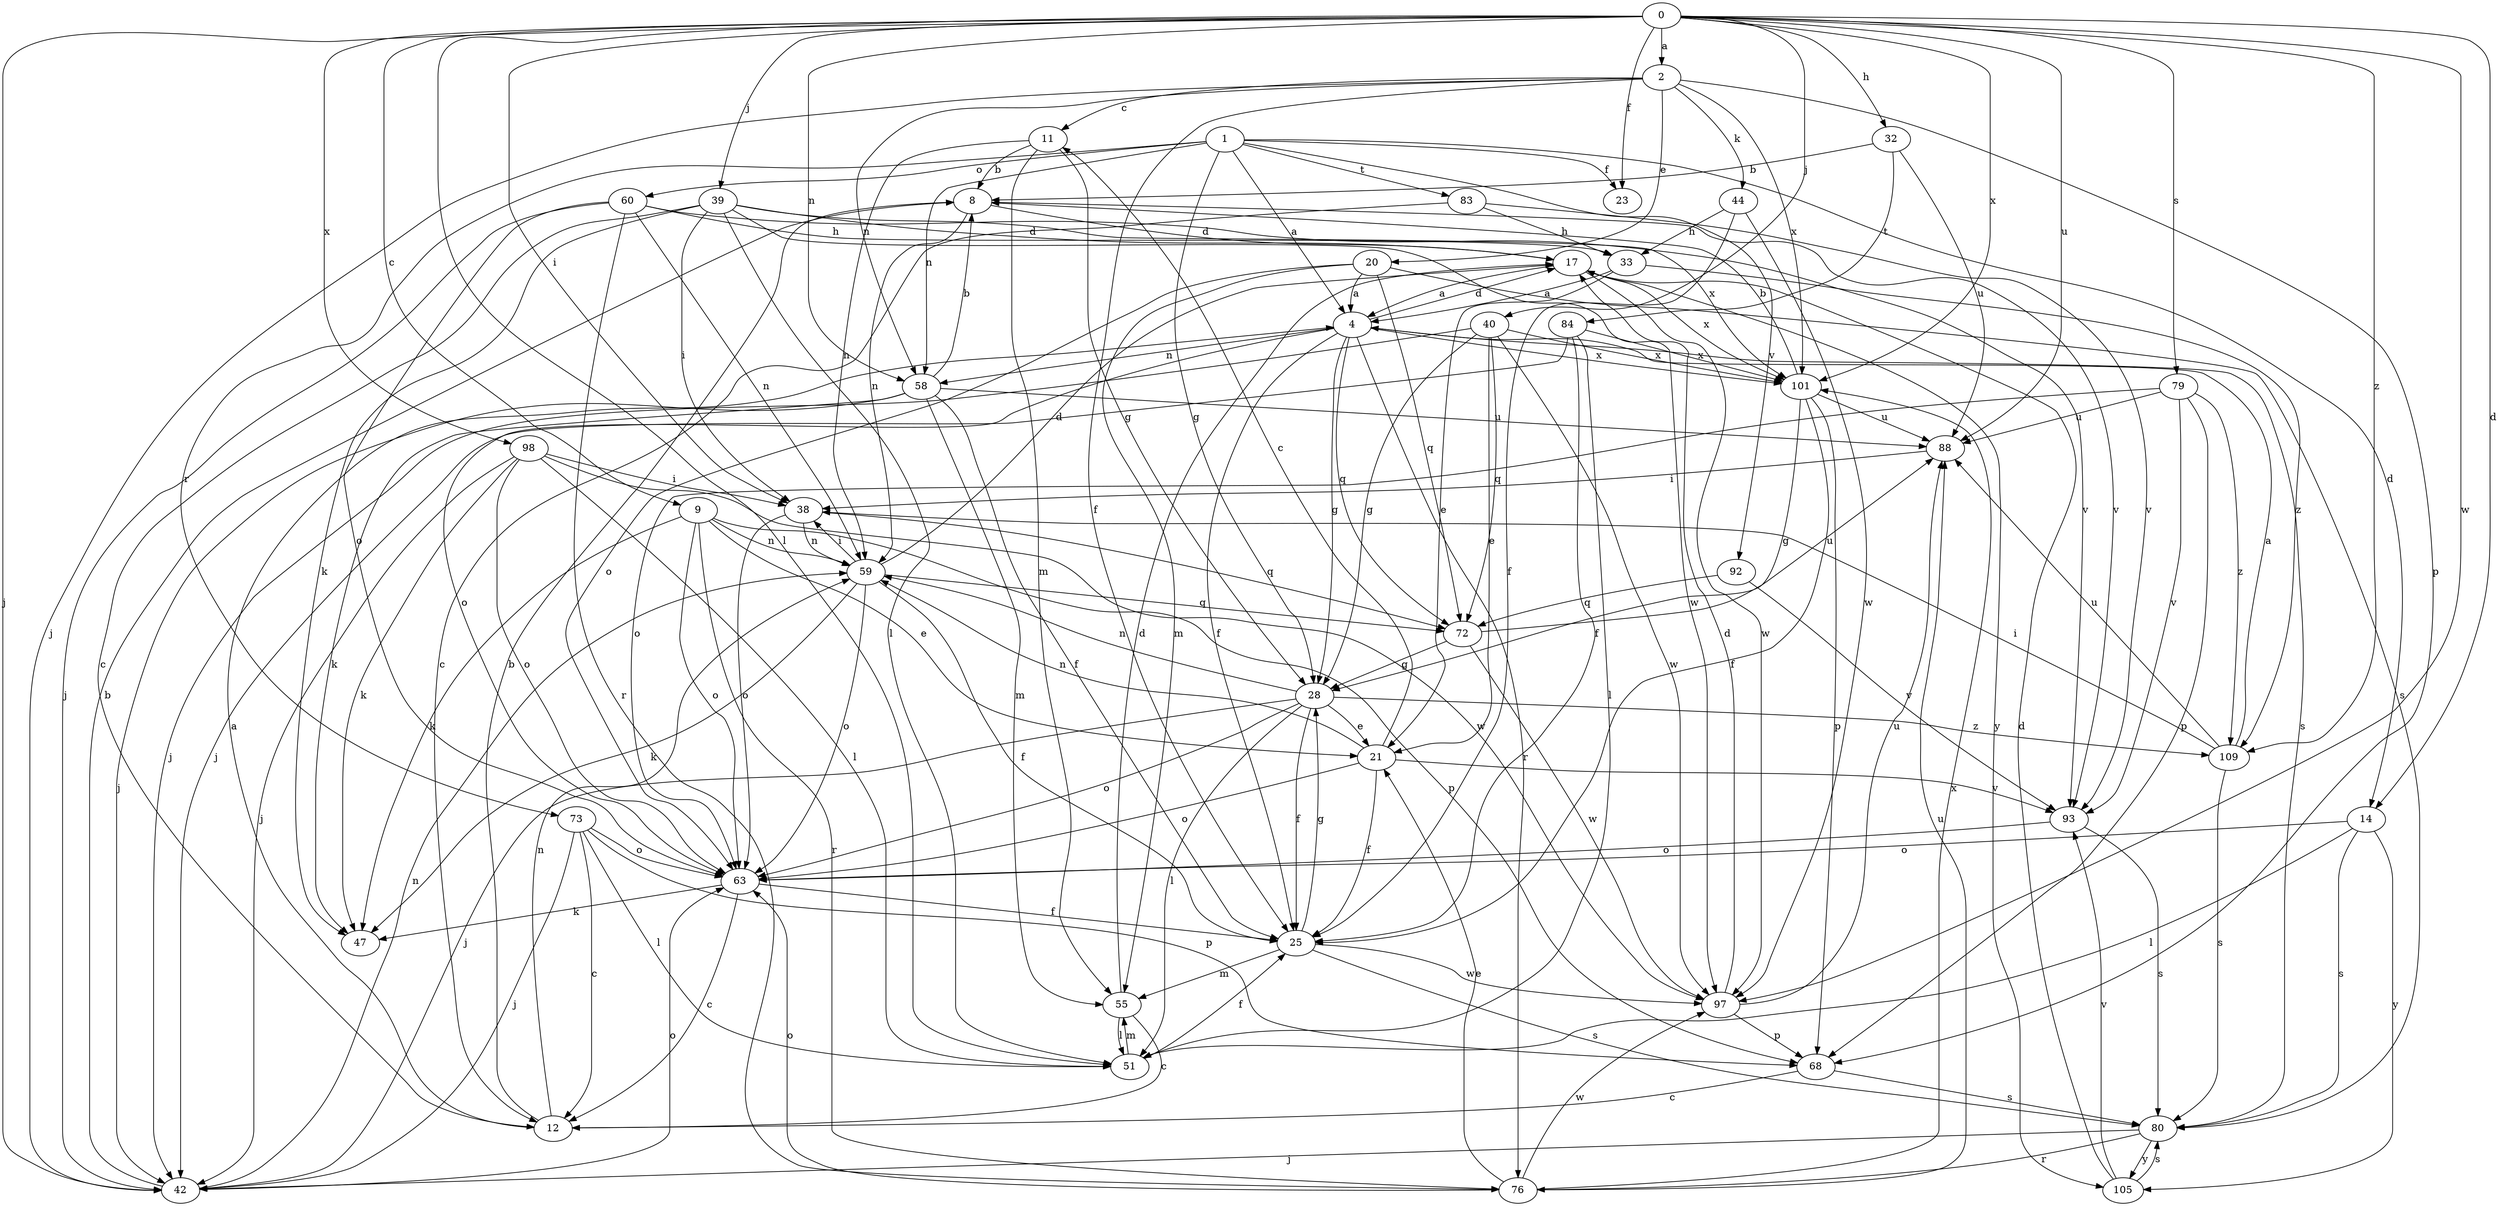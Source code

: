 strict digraph  {
0;
1;
2;
4;
8;
9;
11;
12;
14;
17;
20;
21;
23;
25;
28;
32;
33;
38;
39;
40;
42;
44;
47;
51;
55;
58;
59;
60;
63;
68;
72;
73;
76;
79;
80;
83;
84;
88;
92;
93;
97;
98;
101;
105;
109;
0 -> 2  [label=a];
0 -> 9  [label=c];
0 -> 14  [label=d];
0 -> 23  [label=f];
0 -> 32  [label=h];
0 -> 38  [label=i];
0 -> 39  [label=j];
0 -> 40  [label=j];
0 -> 42  [label=j];
0 -> 51  [label=l];
0 -> 58  [label=n];
0 -> 79  [label=s];
0 -> 88  [label=u];
0 -> 97  [label=w];
0 -> 98  [label=x];
0 -> 101  [label=x];
0 -> 109  [label=z];
1 -> 4  [label=a];
1 -> 14  [label=d];
1 -> 23  [label=f];
1 -> 28  [label=g];
1 -> 58  [label=n];
1 -> 60  [label=o];
1 -> 73  [label=r];
1 -> 83  [label=t];
1 -> 92  [label=v];
2 -> 11  [label=c];
2 -> 20  [label=e];
2 -> 25  [label=f];
2 -> 42  [label=j];
2 -> 44  [label=k];
2 -> 58  [label=n];
2 -> 68  [label=p];
2 -> 101  [label=x];
4 -> 17  [label=d];
4 -> 25  [label=f];
4 -> 28  [label=g];
4 -> 58  [label=n];
4 -> 63  [label=o];
4 -> 72  [label=q];
4 -> 76  [label=r];
4 -> 80  [label=s];
4 -> 101  [label=x];
8 -> 17  [label=d];
8 -> 59  [label=n];
8 -> 93  [label=v];
9 -> 21  [label=e];
9 -> 47  [label=k];
9 -> 59  [label=n];
9 -> 63  [label=o];
9 -> 68  [label=p];
9 -> 76  [label=r];
11 -> 8  [label=b];
11 -> 28  [label=g];
11 -> 55  [label=m];
11 -> 59  [label=n];
12 -> 4  [label=a];
12 -> 8  [label=b];
12 -> 59  [label=n];
14 -> 51  [label=l];
14 -> 63  [label=o];
14 -> 80  [label=s];
14 -> 105  [label=y];
17 -> 4  [label=a];
17 -> 97  [label=w];
17 -> 101  [label=x];
17 -> 105  [label=y];
20 -> 4  [label=a];
20 -> 55  [label=m];
20 -> 63  [label=o];
20 -> 72  [label=q];
20 -> 80  [label=s];
21 -> 11  [label=c];
21 -> 25  [label=f];
21 -> 59  [label=n];
21 -> 63  [label=o];
21 -> 93  [label=v];
25 -> 28  [label=g];
25 -> 55  [label=m];
25 -> 80  [label=s];
25 -> 97  [label=w];
28 -> 21  [label=e];
28 -> 25  [label=f];
28 -> 42  [label=j];
28 -> 51  [label=l];
28 -> 59  [label=n];
28 -> 63  [label=o];
28 -> 109  [label=z];
32 -> 8  [label=b];
32 -> 84  [label=t];
32 -> 88  [label=u];
33 -> 4  [label=a];
33 -> 21  [label=e];
33 -> 109  [label=z];
38 -> 59  [label=n];
38 -> 63  [label=o];
38 -> 72  [label=q];
39 -> 12  [label=c];
39 -> 17  [label=d];
39 -> 38  [label=i];
39 -> 47  [label=k];
39 -> 51  [label=l];
39 -> 97  [label=w];
39 -> 101  [label=x];
40 -> 21  [label=e];
40 -> 28  [label=g];
40 -> 42  [label=j];
40 -> 72  [label=q];
40 -> 97  [label=w];
40 -> 101  [label=x];
42 -> 8  [label=b];
42 -> 59  [label=n];
42 -> 63  [label=o];
44 -> 25  [label=f];
44 -> 33  [label=h];
44 -> 97  [label=w];
51 -> 25  [label=f];
51 -> 55  [label=m];
55 -> 12  [label=c];
55 -> 17  [label=d];
55 -> 51  [label=l];
58 -> 8  [label=b];
58 -> 25  [label=f];
58 -> 42  [label=j];
58 -> 47  [label=k];
58 -> 55  [label=m];
58 -> 88  [label=u];
59 -> 17  [label=d];
59 -> 25  [label=f];
59 -> 38  [label=i];
59 -> 47  [label=k];
59 -> 63  [label=o];
59 -> 72  [label=q];
60 -> 33  [label=h];
60 -> 42  [label=j];
60 -> 59  [label=n];
60 -> 63  [label=o];
60 -> 76  [label=r];
60 -> 93  [label=v];
63 -> 12  [label=c];
63 -> 25  [label=f];
63 -> 47  [label=k];
68 -> 12  [label=c];
68 -> 80  [label=s];
72 -> 28  [label=g];
72 -> 88  [label=u];
72 -> 97  [label=w];
73 -> 12  [label=c];
73 -> 42  [label=j];
73 -> 51  [label=l];
73 -> 63  [label=o];
73 -> 68  [label=p];
76 -> 21  [label=e];
76 -> 63  [label=o];
76 -> 88  [label=u];
76 -> 97  [label=w];
76 -> 101  [label=x];
79 -> 63  [label=o];
79 -> 68  [label=p];
79 -> 88  [label=u];
79 -> 93  [label=v];
79 -> 109  [label=z];
80 -> 42  [label=j];
80 -> 76  [label=r];
80 -> 105  [label=y];
83 -> 12  [label=c];
83 -> 33  [label=h];
83 -> 93  [label=v];
84 -> 25  [label=f];
84 -> 42  [label=j];
84 -> 51  [label=l];
84 -> 101  [label=x];
88 -> 38  [label=i];
92 -> 72  [label=q];
92 -> 93  [label=v];
93 -> 63  [label=o];
93 -> 80  [label=s];
97 -> 17  [label=d];
97 -> 68  [label=p];
97 -> 88  [label=u];
98 -> 38  [label=i];
98 -> 42  [label=j];
98 -> 47  [label=k];
98 -> 51  [label=l];
98 -> 63  [label=o];
98 -> 97  [label=w];
101 -> 8  [label=b];
101 -> 25  [label=f];
101 -> 28  [label=g];
101 -> 68  [label=p];
101 -> 88  [label=u];
105 -> 17  [label=d];
105 -> 80  [label=s];
105 -> 93  [label=v];
109 -> 4  [label=a];
109 -> 38  [label=i];
109 -> 80  [label=s];
109 -> 88  [label=u];
}
